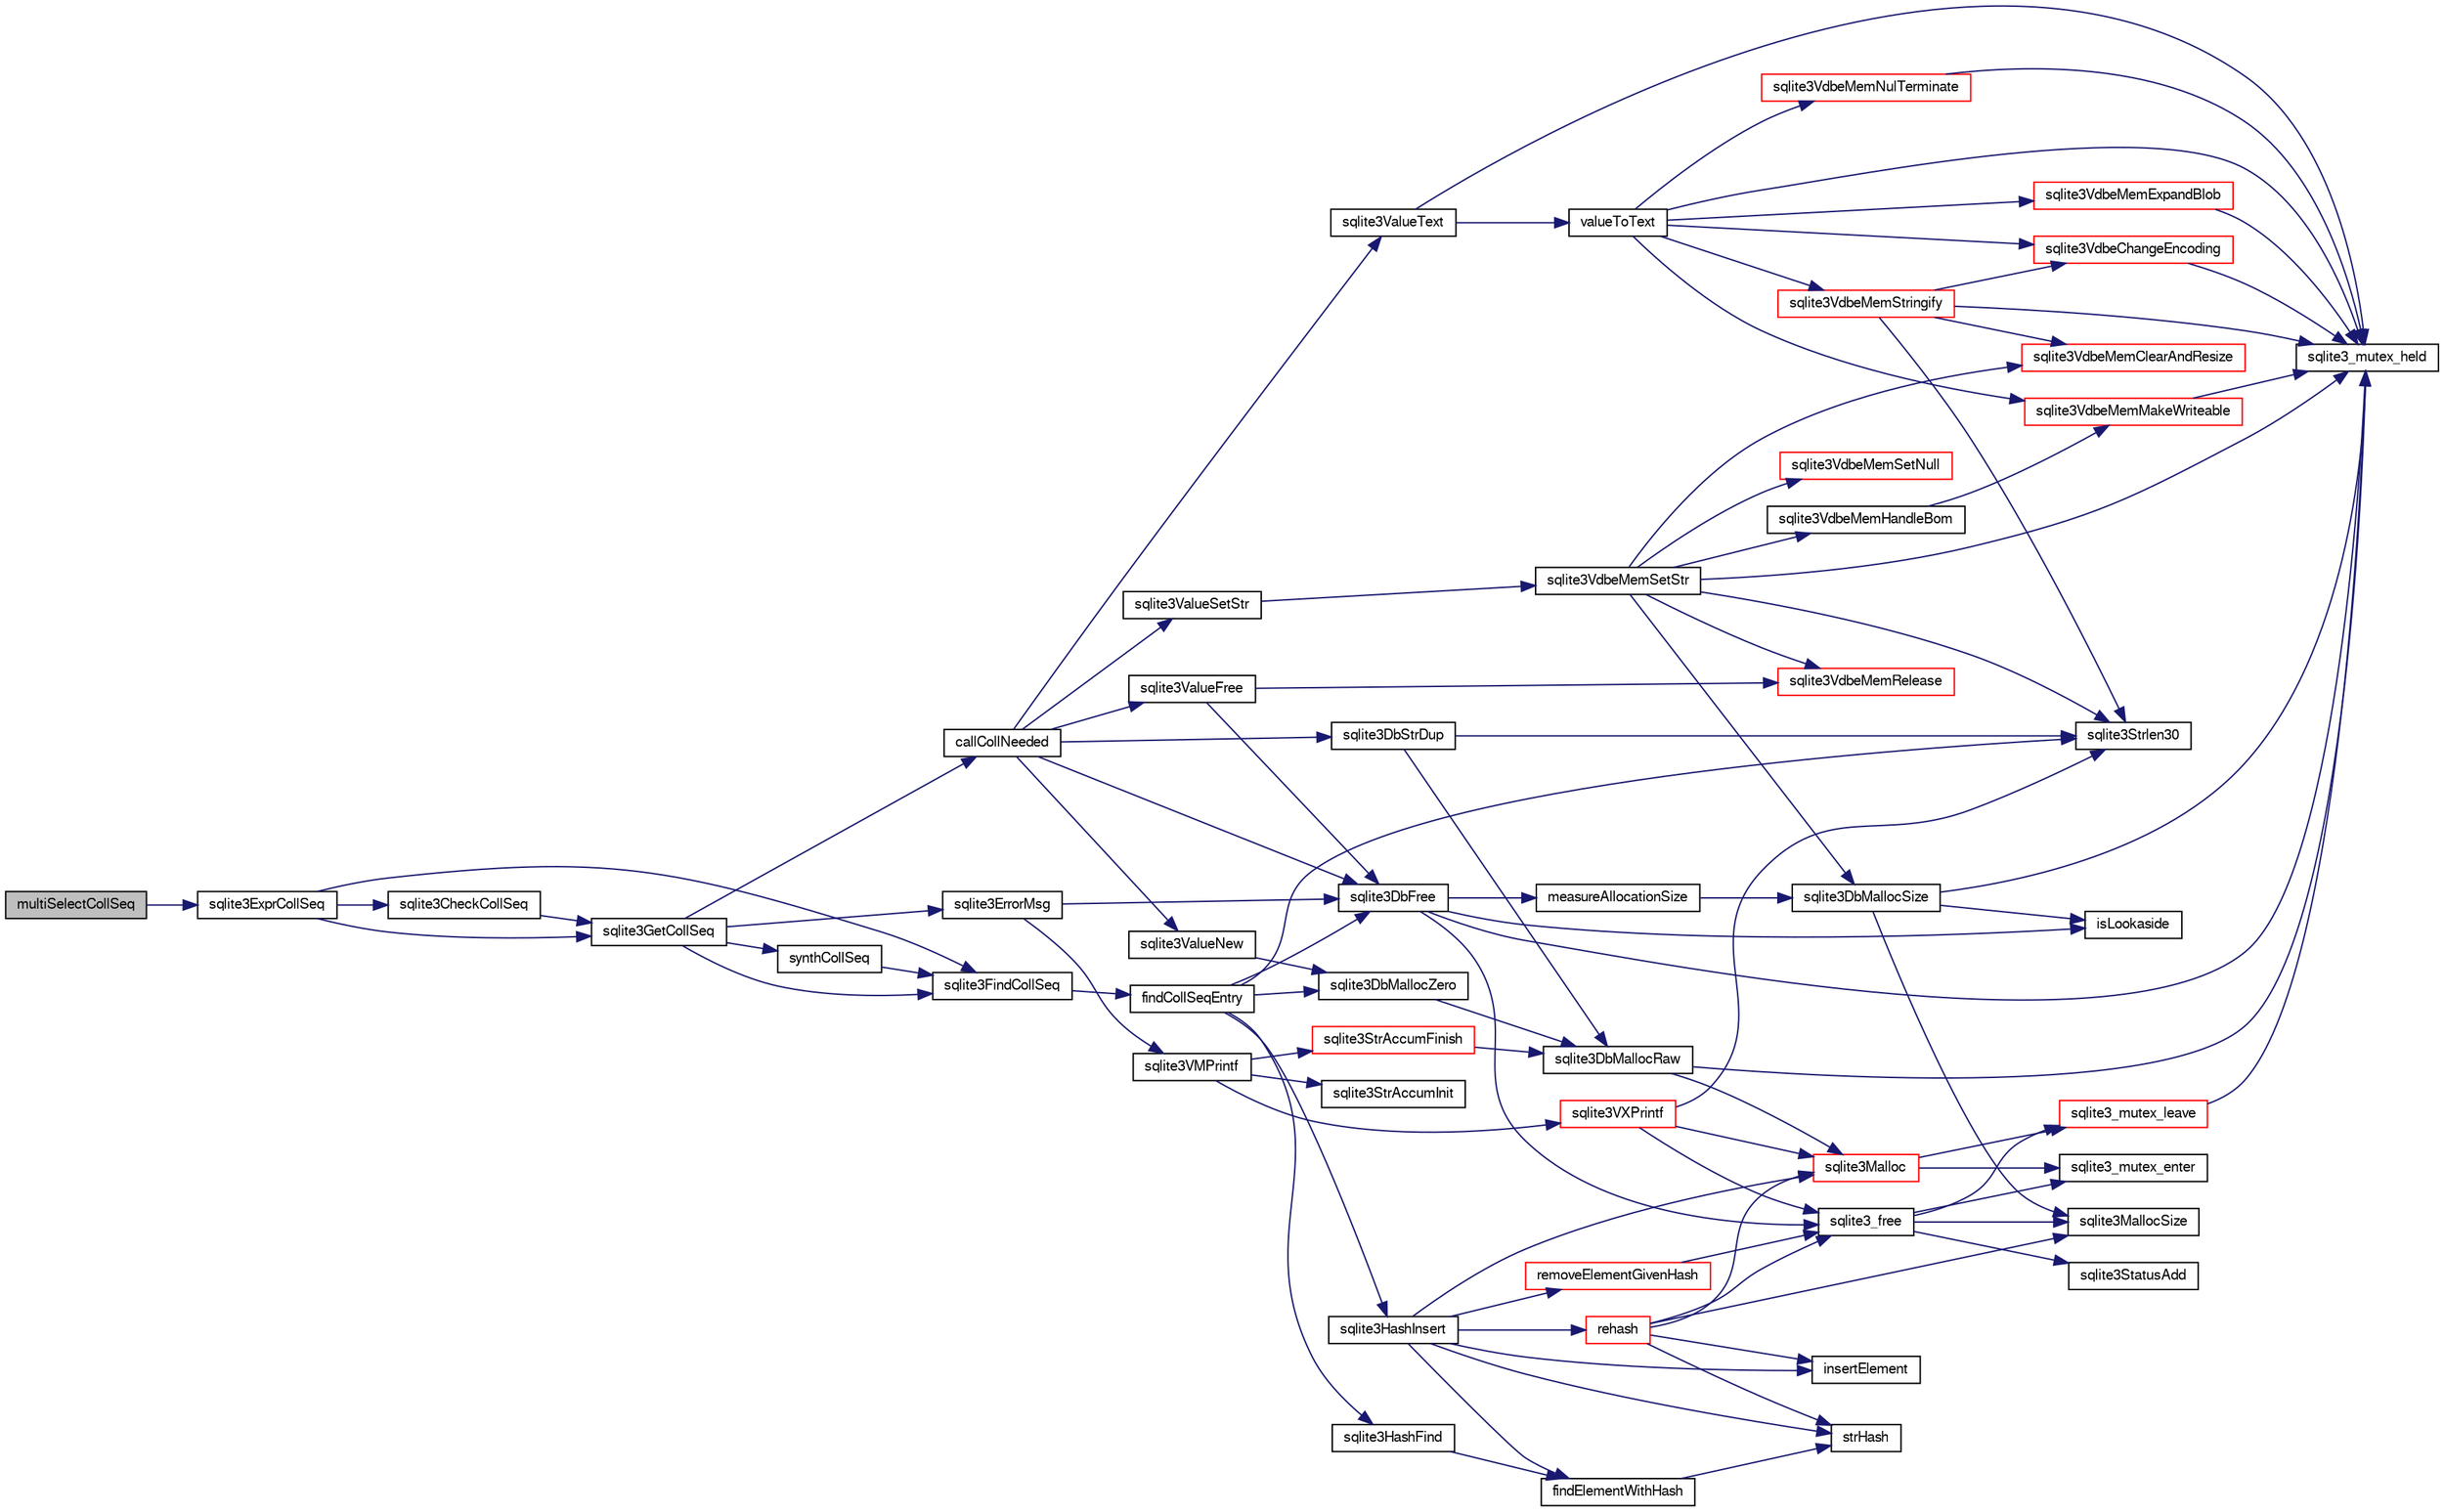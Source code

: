 digraph "multiSelectCollSeq"
{
  edge [fontname="FreeSans",fontsize="10",labelfontname="FreeSans",labelfontsize="10"];
  node [fontname="FreeSans",fontsize="10",shape=record];
  rankdir="LR";
  Node174073 [label="multiSelectCollSeq",height=0.2,width=0.4,color="black", fillcolor="grey75", style="filled", fontcolor="black"];
  Node174073 -> Node174074 [color="midnightblue",fontsize="10",style="solid",fontname="FreeSans"];
  Node174074 [label="sqlite3ExprCollSeq",height=0.2,width=0.4,color="black", fillcolor="white", style="filled",URL="$sqlite3_8c.html#af36e271ed5ce13d4f2d088a766529574"];
  Node174074 -> Node174075 [color="midnightblue",fontsize="10",style="solid",fontname="FreeSans"];
  Node174075 [label="sqlite3GetCollSeq",height=0.2,width=0.4,color="black", fillcolor="white", style="filled",URL="$sqlite3_8c.html#a4ed2e10e20f9616894d068c6c73c3134"];
  Node174075 -> Node174076 [color="midnightblue",fontsize="10",style="solid",fontname="FreeSans"];
  Node174076 [label="sqlite3FindCollSeq",height=0.2,width=0.4,color="black", fillcolor="white", style="filled",URL="$sqlite3_8c.html#ac4f91d39f24a6435de12698fdb16bc14"];
  Node174076 -> Node174077 [color="midnightblue",fontsize="10",style="solid",fontname="FreeSans"];
  Node174077 [label="findCollSeqEntry",height=0.2,width=0.4,color="black", fillcolor="white", style="filled",URL="$sqlite3_8c.html#aaf9ae07c81dca508e137b5880e94aa98"];
  Node174077 -> Node174078 [color="midnightblue",fontsize="10",style="solid",fontname="FreeSans"];
  Node174078 [label="sqlite3HashFind",height=0.2,width=0.4,color="black", fillcolor="white", style="filled",URL="$sqlite3_8c.html#a8ca124229470a66b4c9c141ded48e2aa"];
  Node174078 -> Node174079 [color="midnightblue",fontsize="10",style="solid",fontname="FreeSans"];
  Node174079 [label="findElementWithHash",height=0.2,width=0.4,color="black", fillcolor="white", style="filled",URL="$sqlite3_8c.html#a75c0f574fa5d51702434c6e980d57d7f"];
  Node174079 -> Node174080 [color="midnightblue",fontsize="10",style="solid",fontname="FreeSans"];
  Node174080 [label="strHash",height=0.2,width=0.4,color="black", fillcolor="white", style="filled",URL="$sqlite3_8c.html#ad7193605dadc27cf291d54e15bdd011d"];
  Node174077 -> Node174081 [color="midnightblue",fontsize="10",style="solid",fontname="FreeSans"];
  Node174081 [label="sqlite3Strlen30",height=0.2,width=0.4,color="black", fillcolor="white", style="filled",URL="$sqlite3_8c.html#a3dcd80ba41f1a308193dee74857b62a7"];
  Node174077 -> Node174082 [color="midnightblue",fontsize="10",style="solid",fontname="FreeSans"];
  Node174082 [label="sqlite3DbMallocZero",height=0.2,width=0.4,color="black", fillcolor="white", style="filled",URL="$sqlite3_8c.html#a49cfebac9d6067a03442c92af73f33e4"];
  Node174082 -> Node174083 [color="midnightblue",fontsize="10",style="solid",fontname="FreeSans"];
  Node174083 [label="sqlite3DbMallocRaw",height=0.2,width=0.4,color="black", fillcolor="white", style="filled",URL="$sqlite3_8c.html#abbe8be0cf7175e11ddc3e2218fad924e"];
  Node174083 -> Node174084 [color="midnightblue",fontsize="10",style="solid",fontname="FreeSans"];
  Node174084 [label="sqlite3_mutex_held",height=0.2,width=0.4,color="black", fillcolor="white", style="filled",URL="$sqlite3_8c.html#acf77da68932b6bc163c5e68547ecc3e7"];
  Node174083 -> Node174085 [color="midnightblue",fontsize="10",style="solid",fontname="FreeSans"];
  Node174085 [label="sqlite3Malloc",height=0.2,width=0.4,color="red", fillcolor="white", style="filled",URL="$sqlite3_8c.html#a361a2eaa846b1885f123abe46f5d8b2b"];
  Node174085 -> Node174086 [color="midnightblue",fontsize="10",style="solid",fontname="FreeSans"];
  Node174086 [label="sqlite3_mutex_enter",height=0.2,width=0.4,color="black", fillcolor="white", style="filled",URL="$sqlite3_8c.html#a1c12cde690bd89f104de5cbad12a6bf5"];
  Node174085 -> Node174091 [color="midnightblue",fontsize="10",style="solid",fontname="FreeSans"];
  Node174091 [label="sqlite3_mutex_leave",height=0.2,width=0.4,color="red", fillcolor="white", style="filled",URL="$sqlite3_8c.html#a5838d235601dbd3c1fa993555c6bcc93"];
  Node174091 -> Node174084 [color="midnightblue",fontsize="10",style="solid",fontname="FreeSans"];
  Node174077 -> Node174095 [color="midnightblue",fontsize="10",style="solid",fontname="FreeSans"];
  Node174095 [label="sqlite3HashInsert",height=0.2,width=0.4,color="black", fillcolor="white", style="filled",URL="$sqlite3_8c.html#aebbc6c13b3c139d5f3463938f441da3d"];
  Node174095 -> Node174079 [color="midnightblue",fontsize="10",style="solid",fontname="FreeSans"];
  Node174095 -> Node174096 [color="midnightblue",fontsize="10",style="solid",fontname="FreeSans"];
  Node174096 [label="removeElementGivenHash",height=0.2,width=0.4,color="red", fillcolor="white", style="filled",URL="$sqlite3_8c.html#a97ff4ac3846af0f8caf5426adfa2808a"];
  Node174096 -> Node174097 [color="midnightblue",fontsize="10",style="solid",fontname="FreeSans"];
  Node174097 [label="sqlite3_free",height=0.2,width=0.4,color="black", fillcolor="white", style="filled",URL="$sqlite3_8c.html#a6552349e36a8a691af5487999ab09519"];
  Node174097 -> Node174086 [color="midnightblue",fontsize="10",style="solid",fontname="FreeSans"];
  Node174097 -> Node174094 [color="midnightblue",fontsize="10",style="solid",fontname="FreeSans"];
  Node174094 [label="sqlite3StatusAdd",height=0.2,width=0.4,color="black", fillcolor="white", style="filled",URL="$sqlite3_8c.html#afa029f93586aeab4cc85360905dae9cd"];
  Node174097 -> Node174093 [color="midnightblue",fontsize="10",style="solid",fontname="FreeSans"];
  Node174093 [label="sqlite3MallocSize",height=0.2,width=0.4,color="black", fillcolor="white", style="filled",URL="$sqlite3_8c.html#acf5d2a5f35270bafb050bd2def576955"];
  Node174097 -> Node174091 [color="midnightblue",fontsize="10",style="solid",fontname="FreeSans"];
  Node174095 -> Node174085 [color="midnightblue",fontsize="10",style="solid",fontname="FreeSans"];
  Node174095 -> Node174099 [color="midnightblue",fontsize="10",style="solid",fontname="FreeSans"];
  Node174099 [label="rehash",height=0.2,width=0.4,color="red", fillcolor="white", style="filled",URL="$sqlite3_8c.html#a4851529638f6c7af16239ee6e2dcc628"];
  Node174099 -> Node174085 [color="midnightblue",fontsize="10",style="solid",fontname="FreeSans"];
  Node174099 -> Node174097 [color="midnightblue",fontsize="10",style="solid",fontname="FreeSans"];
  Node174099 -> Node174093 [color="midnightblue",fontsize="10",style="solid",fontname="FreeSans"];
  Node174099 -> Node174080 [color="midnightblue",fontsize="10",style="solid",fontname="FreeSans"];
  Node174099 -> Node174367 [color="midnightblue",fontsize="10",style="solid",fontname="FreeSans"];
  Node174367 [label="insertElement",height=0.2,width=0.4,color="black", fillcolor="white", style="filled",URL="$sqlite3_8c.html#a011f717fc5c46f03d78bf81b6714e0ee"];
  Node174095 -> Node174080 [color="midnightblue",fontsize="10",style="solid",fontname="FreeSans"];
  Node174095 -> Node174367 [color="midnightblue",fontsize="10",style="solid",fontname="FreeSans"];
  Node174077 -> Node174112 [color="midnightblue",fontsize="10",style="solid",fontname="FreeSans"];
  Node174112 [label="sqlite3DbFree",height=0.2,width=0.4,color="black", fillcolor="white", style="filled",URL="$sqlite3_8c.html#ac70ab821a6607b4a1b909582dc37a069"];
  Node174112 -> Node174084 [color="midnightblue",fontsize="10",style="solid",fontname="FreeSans"];
  Node174112 -> Node174113 [color="midnightblue",fontsize="10",style="solid",fontname="FreeSans"];
  Node174113 [label="measureAllocationSize",height=0.2,width=0.4,color="black", fillcolor="white", style="filled",URL="$sqlite3_8c.html#a45731e644a22fdb756e2b6337224217a"];
  Node174113 -> Node174114 [color="midnightblue",fontsize="10",style="solid",fontname="FreeSans"];
  Node174114 [label="sqlite3DbMallocSize",height=0.2,width=0.4,color="black", fillcolor="white", style="filled",URL="$sqlite3_8c.html#aa397e5a8a03495203a0767abf0a71f86"];
  Node174114 -> Node174093 [color="midnightblue",fontsize="10",style="solid",fontname="FreeSans"];
  Node174114 -> Node174084 [color="midnightblue",fontsize="10",style="solid",fontname="FreeSans"];
  Node174114 -> Node174115 [color="midnightblue",fontsize="10",style="solid",fontname="FreeSans"];
  Node174115 [label="isLookaside",height=0.2,width=0.4,color="black", fillcolor="white", style="filled",URL="$sqlite3_8c.html#a770fa05ff9717b75e16f4d968a77b897"];
  Node174112 -> Node174115 [color="midnightblue",fontsize="10",style="solid",fontname="FreeSans"];
  Node174112 -> Node174097 [color="midnightblue",fontsize="10",style="solid",fontname="FreeSans"];
  Node174075 -> Node174368 [color="midnightblue",fontsize="10",style="solid",fontname="FreeSans"];
  Node174368 [label="callCollNeeded",height=0.2,width=0.4,color="black", fillcolor="white", style="filled",URL="$sqlite3_8c.html#a4b69d70c8956d161ab4ec05d87ae1054"];
  Node174368 -> Node174369 [color="midnightblue",fontsize="10",style="solid",fontname="FreeSans"];
  Node174369 [label="sqlite3DbStrDup",height=0.2,width=0.4,color="black", fillcolor="white", style="filled",URL="$sqlite3_8c.html#a0ec4772ee6de7316ecd1e6cabb1beeef"];
  Node174369 -> Node174081 [color="midnightblue",fontsize="10",style="solid",fontname="FreeSans"];
  Node174369 -> Node174083 [color="midnightblue",fontsize="10",style="solid",fontname="FreeSans"];
  Node174368 -> Node174112 [color="midnightblue",fontsize="10",style="solid",fontname="FreeSans"];
  Node174368 -> Node174370 [color="midnightblue",fontsize="10",style="solid",fontname="FreeSans"];
  Node174370 [label="sqlite3ValueNew",height=0.2,width=0.4,color="black", fillcolor="white", style="filled",URL="$sqlite3_8c.html#ad40a378778daff2d574bec905e35828b"];
  Node174370 -> Node174082 [color="midnightblue",fontsize="10",style="solid",fontname="FreeSans"];
  Node174368 -> Node174371 [color="midnightblue",fontsize="10",style="solid",fontname="FreeSans"];
  Node174371 [label="sqlite3ValueSetStr",height=0.2,width=0.4,color="black", fillcolor="white", style="filled",URL="$sqlite3_8c.html#a1fd40749f47941ee97ff6d798e2bc67e"];
  Node174371 -> Node174204 [color="midnightblue",fontsize="10",style="solid",fontname="FreeSans"];
  Node174204 [label="sqlite3VdbeMemSetStr",height=0.2,width=0.4,color="black", fillcolor="white", style="filled",URL="$sqlite3_8c.html#a9697bec7c3b512483638ea3646191d7d"];
  Node174204 -> Node174084 [color="midnightblue",fontsize="10",style="solid",fontname="FreeSans"];
  Node174204 -> Node174183 [color="midnightblue",fontsize="10",style="solid",fontname="FreeSans"];
  Node174183 [label="sqlite3VdbeMemSetNull",height=0.2,width=0.4,color="red", fillcolor="white", style="filled",URL="$sqlite3_8c.html#ae01092c23aebaf8a3ebdf3954609b410"];
  Node174204 -> Node174081 [color="midnightblue",fontsize="10",style="solid",fontname="FreeSans"];
  Node174204 -> Node174195 [color="midnightblue",fontsize="10",style="solid",fontname="FreeSans"];
  Node174195 [label="sqlite3VdbeMemClearAndResize",height=0.2,width=0.4,color="red", fillcolor="white", style="filled",URL="$sqlite3_8c.html#add082be4aa46084ecdf023cfac898231"];
  Node174204 -> Node174190 [color="midnightblue",fontsize="10",style="solid",fontname="FreeSans"];
  Node174190 [label="sqlite3VdbeMemRelease",height=0.2,width=0.4,color="red", fillcolor="white", style="filled",URL="$sqlite3_8c.html#a90606361dbeba88159fd6ff03fcc10cc"];
  Node174204 -> Node174114 [color="midnightblue",fontsize="10",style="solid",fontname="FreeSans"];
  Node174204 -> Node174205 [color="midnightblue",fontsize="10",style="solid",fontname="FreeSans"];
  Node174205 [label="sqlite3VdbeMemHandleBom",height=0.2,width=0.4,color="black", fillcolor="white", style="filled",URL="$sqlite3_8c.html#a8ac47607e6893715d335a0f6f4b58e3e"];
  Node174205 -> Node174189 [color="midnightblue",fontsize="10",style="solid",fontname="FreeSans"];
  Node174189 [label="sqlite3VdbeMemMakeWriteable",height=0.2,width=0.4,color="red", fillcolor="white", style="filled",URL="$sqlite3_8c.html#afabdd8032205a36c69ad191c6bbb6a34"];
  Node174189 -> Node174084 [color="midnightblue",fontsize="10",style="solid",fontname="FreeSans"];
  Node174368 -> Node174178 [color="midnightblue",fontsize="10",style="solid",fontname="FreeSans"];
  Node174178 [label="sqlite3ValueText",height=0.2,width=0.4,color="black", fillcolor="white", style="filled",URL="$sqlite3_8c.html#ad567a94e52d1adf81f4857fdba00a59b"];
  Node174178 -> Node174084 [color="midnightblue",fontsize="10",style="solid",fontname="FreeSans"];
  Node174178 -> Node174179 [color="midnightblue",fontsize="10",style="solid",fontname="FreeSans"];
  Node174179 [label="valueToText",height=0.2,width=0.4,color="black", fillcolor="white", style="filled",URL="$sqlite3_8c.html#abded1c4848e5c5901949c02af499044c"];
  Node174179 -> Node174084 [color="midnightblue",fontsize="10",style="solid",fontname="FreeSans"];
  Node174179 -> Node174180 [color="midnightblue",fontsize="10",style="solid",fontname="FreeSans"];
  Node174180 [label="sqlite3VdbeMemExpandBlob",height=0.2,width=0.4,color="red", fillcolor="white", style="filled",URL="$sqlite3_8c.html#afa1d06c05f058623f190c05aac4a5c7c"];
  Node174180 -> Node174084 [color="midnightblue",fontsize="10",style="solid",fontname="FreeSans"];
  Node174179 -> Node174187 [color="midnightblue",fontsize="10",style="solid",fontname="FreeSans"];
  Node174187 [label="sqlite3VdbeChangeEncoding",height=0.2,width=0.4,color="red", fillcolor="white", style="filled",URL="$sqlite3_8c.html#aa7cf8e488bf8cf9ec18528f52a40de31"];
  Node174187 -> Node174084 [color="midnightblue",fontsize="10",style="solid",fontname="FreeSans"];
  Node174179 -> Node174189 [color="midnightblue",fontsize="10",style="solid",fontname="FreeSans"];
  Node174179 -> Node174192 [color="midnightblue",fontsize="10",style="solid",fontname="FreeSans"];
  Node174192 [label="sqlite3VdbeMemNulTerminate",height=0.2,width=0.4,color="red", fillcolor="white", style="filled",URL="$sqlite3_8c.html#ad72ffa8a87fad7797ceeca0682df6aa3"];
  Node174192 -> Node174084 [color="midnightblue",fontsize="10",style="solid",fontname="FreeSans"];
  Node174179 -> Node174194 [color="midnightblue",fontsize="10",style="solid",fontname="FreeSans"];
  Node174194 [label="sqlite3VdbeMemStringify",height=0.2,width=0.4,color="red", fillcolor="white", style="filled",URL="$sqlite3_8c.html#aaf8a4e6bd1059297d279570e30b7680a"];
  Node174194 -> Node174084 [color="midnightblue",fontsize="10",style="solid",fontname="FreeSans"];
  Node174194 -> Node174195 [color="midnightblue",fontsize="10",style="solid",fontname="FreeSans"];
  Node174194 -> Node174081 [color="midnightblue",fontsize="10",style="solid",fontname="FreeSans"];
  Node174194 -> Node174187 [color="midnightblue",fontsize="10",style="solid",fontname="FreeSans"];
  Node174368 -> Node174372 [color="midnightblue",fontsize="10",style="solid",fontname="FreeSans"];
  Node174372 [label="sqlite3ValueFree",height=0.2,width=0.4,color="black", fillcolor="white", style="filled",URL="$sqlite3_8c.html#afeed84c3f344a833d15c7209265dc520"];
  Node174372 -> Node174190 [color="midnightblue",fontsize="10",style="solid",fontname="FreeSans"];
  Node174372 -> Node174112 [color="midnightblue",fontsize="10",style="solid",fontname="FreeSans"];
  Node174075 -> Node174373 [color="midnightblue",fontsize="10",style="solid",fontname="FreeSans"];
  Node174373 [label="synthCollSeq",height=0.2,width=0.4,color="black", fillcolor="white", style="filled",URL="$sqlite3_8c.html#ac89143f2b98a9efb9f18bb326e271063"];
  Node174373 -> Node174076 [color="midnightblue",fontsize="10",style="solid",fontname="FreeSans"];
  Node174075 -> Node174374 [color="midnightblue",fontsize="10",style="solid",fontname="FreeSans"];
  Node174374 [label="sqlite3ErrorMsg",height=0.2,width=0.4,color="black", fillcolor="white", style="filled",URL="$sqlite3_8c.html#aee2798e173651adae0f9c85469f3457d"];
  Node174374 -> Node174349 [color="midnightblue",fontsize="10",style="solid",fontname="FreeSans"];
  Node174349 [label="sqlite3VMPrintf",height=0.2,width=0.4,color="black", fillcolor="white", style="filled",URL="$sqlite3_8c.html#a05535d0982ef06fbc2ee8195ebbae689"];
  Node174349 -> Node174105 [color="midnightblue",fontsize="10",style="solid",fontname="FreeSans"];
  Node174105 [label="sqlite3StrAccumInit",height=0.2,width=0.4,color="black", fillcolor="white", style="filled",URL="$sqlite3_8c.html#aabf95e113b9d54d519cd15a56215f560"];
  Node174349 -> Node174106 [color="midnightblue",fontsize="10",style="solid",fontname="FreeSans"];
  Node174106 [label="sqlite3VXPrintf",height=0.2,width=0.4,color="red", fillcolor="white", style="filled",URL="$sqlite3_8c.html#a63c25806c9bd4a2b76f9a0eb232c6bde"];
  Node174106 -> Node174085 [color="midnightblue",fontsize="10",style="solid",fontname="FreeSans"];
  Node174106 -> Node174081 [color="midnightblue",fontsize="10",style="solid",fontname="FreeSans"];
  Node174106 -> Node174097 [color="midnightblue",fontsize="10",style="solid",fontname="FreeSans"];
  Node174349 -> Node174198 [color="midnightblue",fontsize="10",style="solid",fontname="FreeSans"];
  Node174198 [label="sqlite3StrAccumFinish",height=0.2,width=0.4,color="red", fillcolor="white", style="filled",URL="$sqlite3_8c.html#adb7f26b10ac1b847db6f000ef4c2e2ba"];
  Node174198 -> Node174083 [color="midnightblue",fontsize="10",style="solid",fontname="FreeSans"];
  Node174374 -> Node174112 [color="midnightblue",fontsize="10",style="solid",fontname="FreeSans"];
  Node174074 -> Node174076 [color="midnightblue",fontsize="10",style="solid",fontname="FreeSans"];
  Node174074 -> Node174375 [color="midnightblue",fontsize="10",style="solid",fontname="FreeSans"];
  Node174375 [label="sqlite3CheckCollSeq",height=0.2,width=0.4,color="black", fillcolor="white", style="filled",URL="$sqlite3_8c.html#aaf12fc8e392ea73879ac89207623d813"];
  Node174375 -> Node174075 [color="midnightblue",fontsize="10",style="solid",fontname="FreeSans"];
}
